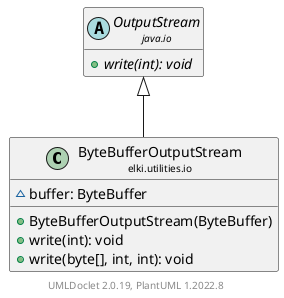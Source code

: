 @startuml
    remove .*\.(Instance|Par|Parameterizer|Factory)$
    set namespaceSeparator none
    hide empty fields
    hide empty methods

    class "<size:14>ByteBufferOutputStream\n<size:10>elki.utilities.io" as elki.utilities.io.ByteBufferOutputStream [[ByteBufferOutputStream.html]] {
        ~buffer: ByteBuffer
        +ByteBufferOutputStream(ByteBuffer)
        +write(int): void
        +write(byte[], int, int): void
    }

    abstract class "<size:14>OutputStream\n<size:10>java.io" as java.io.OutputStream {
        {abstract} +write(int): void
    }

    java.io.OutputStream <|-- elki.utilities.io.ByteBufferOutputStream

    center footer UMLDoclet 2.0.19, PlantUML 1.2022.8
@enduml
